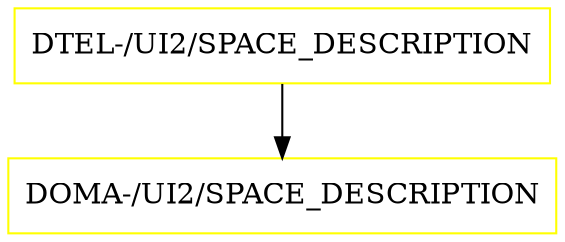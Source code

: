 digraph G {
  "DTEL-/UI2/SPACE_DESCRIPTION" [shape=box,color=yellow];
  "DOMA-/UI2/SPACE_DESCRIPTION" [shape=box,color=yellow,URL="./DOMA_%23UI2%23SPACE_DESCRIPTION.html"];
  "DTEL-/UI2/SPACE_DESCRIPTION" -> "DOMA-/UI2/SPACE_DESCRIPTION";
}
